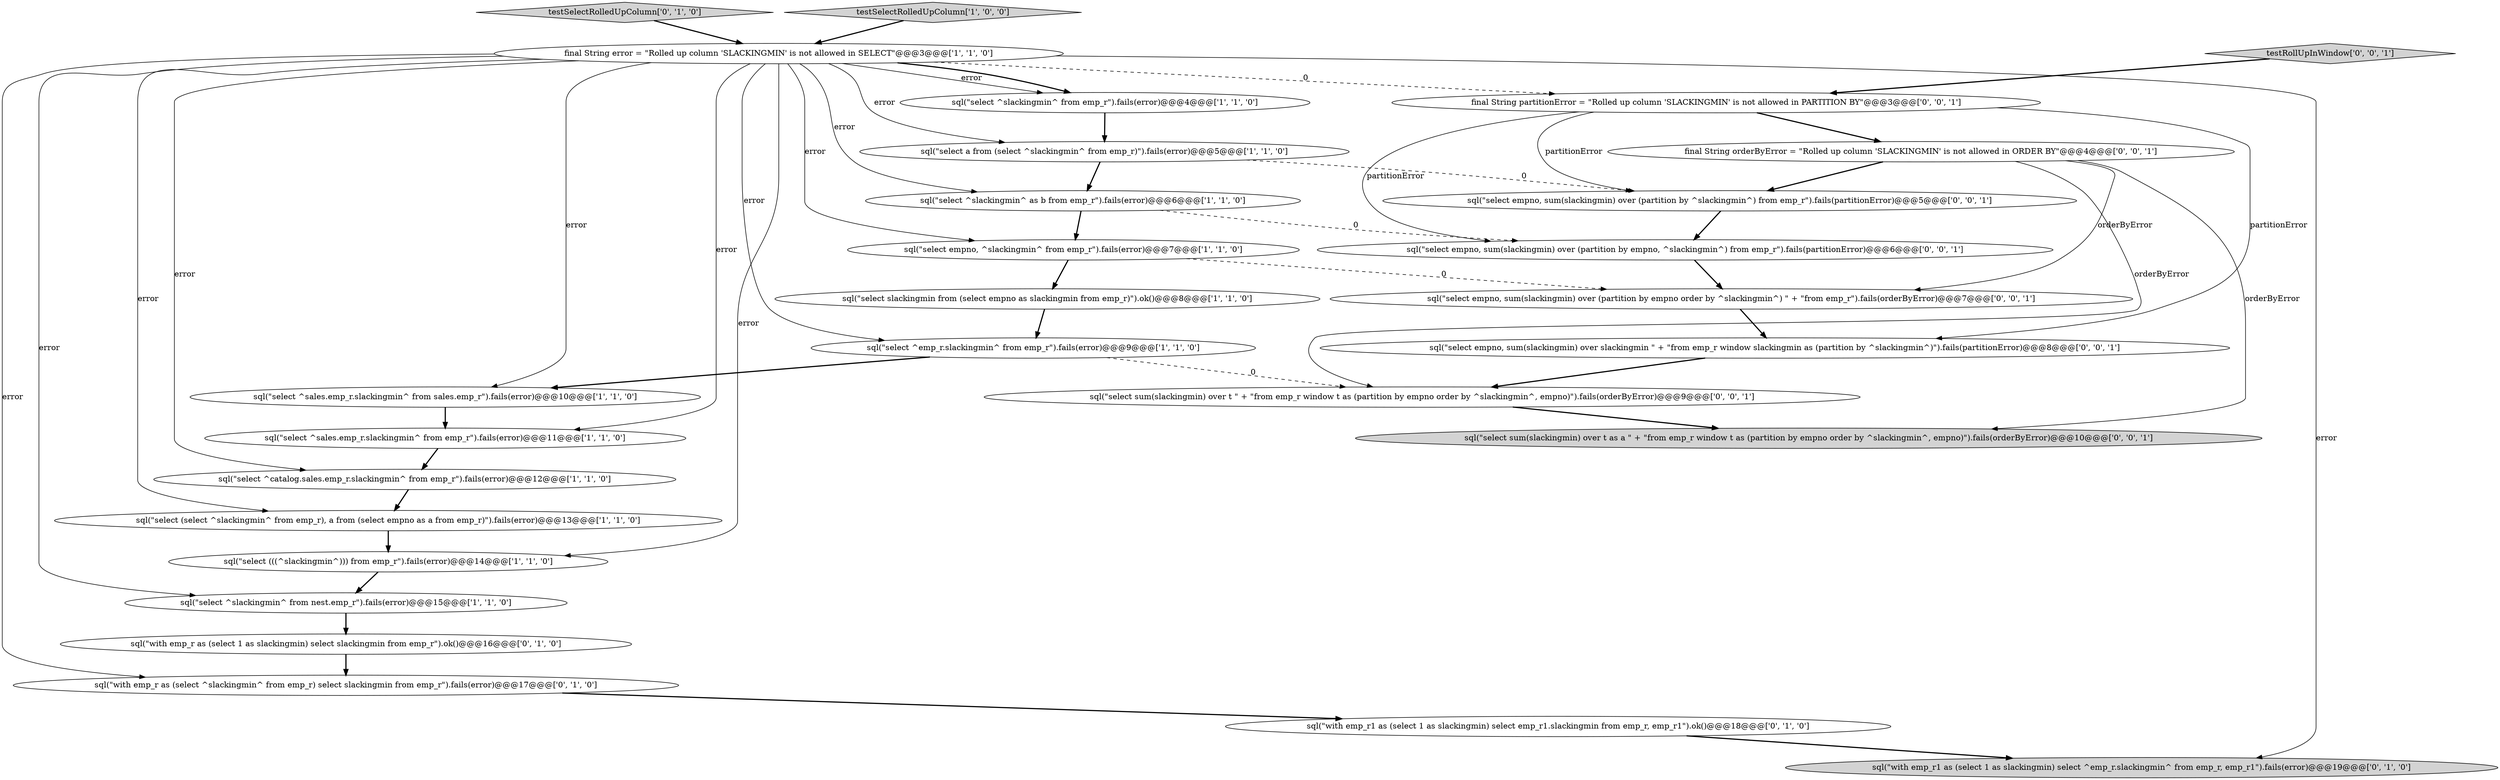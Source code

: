 digraph {
15 [style = filled, label = "testSelectRolledUpColumn['0', '1', '0']", fillcolor = lightgray, shape = diamond image = "AAA0AAABBB2BBB"];
13 [style = filled, label = "sql(\"select slackingmin from (select empno as slackingmin from emp_r)\").ok()@@@8@@@['1', '1', '0']", fillcolor = white, shape = ellipse image = "AAA0AAABBB1BBB"];
27 [style = filled, label = "sql(\"select empno, sum(slackingmin) over (partition by ^slackingmin^) from emp_r\").fails(partitionError)@@@5@@@['0', '0', '1']", fillcolor = white, shape = ellipse image = "AAA0AAABBB3BBB"];
24 [style = filled, label = "sql(\"select empno, sum(slackingmin) over (partition by empno order by ^slackingmin^) \" + \"from emp_r\").fails(orderByError)@@@7@@@['0', '0', '1']", fillcolor = white, shape = ellipse image = "AAA0AAABBB3BBB"];
11 [style = filled, label = "sql(\"select ^slackingmin^ from nest.emp_r\").fails(error)@@@15@@@['1', '1', '0']", fillcolor = white, shape = ellipse image = "AAA0AAABBB1BBB"];
18 [style = filled, label = "sql(\"with emp_r as (select 1 as slackingmin) select slackingmin from emp_r\").ok()@@@16@@@['0', '1', '0']", fillcolor = white, shape = ellipse image = "AAA1AAABBB2BBB"];
6 [style = filled, label = "sql(\"select ^sales.emp_r.slackingmin^ from emp_r\").fails(error)@@@11@@@['1', '1', '0']", fillcolor = white, shape = ellipse image = "AAA0AAABBB1BBB"];
9 [style = filled, label = "sql(\"select ^catalog.sales.emp_r.slackingmin^ from emp_r\").fails(error)@@@12@@@['1', '1', '0']", fillcolor = white, shape = ellipse image = "AAA0AAABBB1BBB"];
14 [style = filled, label = "sql(\"with emp_r1 as (select 1 as slackingmin) select emp_r1.slackingmin from emp_r, emp_r1\").ok()@@@18@@@['0', '1', '0']", fillcolor = white, shape = ellipse image = "AAA1AAABBB2BBB"];
21 [style = filled, label = "final String partitionError = \"Rolled up column 'SLACKINGMIN' is not allowed in PARTITION BY\"@@@3@@@['0', '0', '1']", fillcolor = white, shape = ellipse image = "AAA0AAABBB3BBB"];
23 [style = filled, label = "sql(\"select empno, sum(slackingmin) over slackingmin \" + \"from emp_r window slackingmin as (partition by ^slackingmin^)\").fails(partitionError)@@@8@@@['0', '0', '1']", fillcolor = white, shape = ellipse image = "AAA0AAABBB3BBB"];
7 [style = filled, label = "final String error = \"Rolled up column 'SLACKINGMIN' is not allowed in SELECT\"@@@3@@@['1', '1', '0']", fillcolor = white, shape = ellipse image = "AAA0AAABBB1BBB"];
19 [style = filled, label = "final String orderByError = \"Rolled up column 'SLACKINGMIN' is not allowed in ORDER BY\"@@@4@@@['0', '0', '1']", fillcolor = white, shape = ellipse image = "AAA0AAABBB3BBB"];
22 [style = filled, label = "testRollUpInWindow['0', '0', '1']", fillcolor = lightgray, shape = diamond image = "AAA0AAABBB3BBB"];
3 [style = filled, label = "sql(\"select ^slackingmin^ as b from emp_r\").fails(error)@@@6@@@['1', '1', '0']", fillcolor = white, shape = ellipse image = "AAA0AAABBB1BBB"];
2 [style = filled, label = "sql(\"select ^slackingmin^ from emp_r\").fails(error)@@@4@@@['1', '1', '0']", fillcolor = white, shape = ellipse image = "AAA0AAABBB1BBB"];
26 [style = filled, label = "sql(\"select sum(slackingmin) over t \" + \"from emp_r window t as (partition by empno order by ^slackingmin^, empno)\").fails(orderByError)@@@9@@@['0', '0', '1']", fillcolor = white, shape = ellipse image = "AAA0AAABBB3BBB"];
1 [style = filled, label = "testSelectRolledUpColumn['1', '0', '0']", fillcolor = lightgray, shape = diamond image = "AAA0AAABBB1BBB"];
16 [style = filled, label = "sql(\"with emp_r as (select ^slackingmin^ from emp_r) select slackingmin from emp_r\").fails(error)@@@17@@@['0', '1', '0']", fillcolor = white, shape = ellipse image = "AAA1AAABBB2BBB"];
17 [style = filled, label = "sql(\"with emp_r1 as (select 1 as slackingmin) select ^emp_r.slackingmin^ from emp_r, emp_r1\").fails(error)@@@19@@@['0', '1', '0']", fillcolor = lightgray, shape = ellipse image = "AAA1AAABBB2BBB"];
12 [style = filled, label = "sql(\"select (select ^slackingmin^ from emp_r), a from (select empno as a from emp_r)\").fails(error)@@@13@@@['1', '1', '0']", fillcolor = white, shape = ellipse image = "AAA0AAABBB1BBB"];
5 [style = filled, label = "sql(\"select a from (select ^slackingmin^ from emp_r)\").fails(error)@@@5@@@['1', '1', '0']", fillcolor = white, shape = ellipse image = "AAA0AAABBB1BBB"];
4 [style = filled, label = "sql(\"select empno, ^slackingmin^ from emp_r\").fails(error)@@@7@@@['1', '1', '0']", fillcolor = white, shape = ellipse image = "AAA0AAABBB1BBB"];
10 [style = filled, label = "sql(\"select ^emp_r.slackingmin^ from emp_r\").fails(error)@@@9@@@['1', '1', '0']", fillcolor = white, shape = ellipse image = "AAA0AAABBB1BBB"];
25 [style = filled, label = "sql(\"select empno, sum(slackingmin) over (partition by empno, ^slackingmin^) from emp_r\").fails(partitionError)@@@6@@@['0', '0', '1']", fillcolor = white, shape = ellipse image = "AAA0AAABBB3BBB"];
8 [style = filled, label = "sql(\"select (((^slackingmin^))) from emp_r\").fails(error)@@@14@@@['1', '1', '0']", fillcolor = white, shape = ellipse image = "AAA0AAABBB1BBB"];
20 [style = filled, label = "sql(\"select sum(slackingmin) over t as a \" + \"from emp_r window t as (partition by empno order by ^slackingmin^, empno)\").fails(orderByError)@@@10@@@['0', '0', '1']", fillcolor = lightgray, shape = ellipse image = "AAA0AAABBB3BBB"];
0 [style = filled, label = "sql(\"select ^sales.emp_r.slackingmin^ from sales.emp_r\").fails(error)@@@10@@@['1', '1', '0']", fillcolor = white, shape = ellipse image = "AAA0AAABBB1BBB"];
7->6 [style = solid, label="error"];
21->25 [style = solid, label="partitionError"];
0->6 [style = bold, label=""];
14->17 [style = bold, label=""];
7->16 [style = solid, label="error"];
27->25 [style = bold, label=""];
24->23 [style = bold, label=""];
2->5 [style = bold, label=""];
7->2 [style = solid, label="error"];
7->4 [style = solid, label="error"];
25->24 [style = bold, label=""];
26->20 [style = bold, label=""];
7->9 [style = solid, label="error"];
11->18 [style = bold, label=""];
5->27 [style = dashed, label="0"];
7->0 [style = solid, label="error"];
15->7 [style = bold, label=""];
3->25 [style = dashed, label="0"];
23->26 [style = bold, label=""];
6->9 [style = bold, label=""];
19->27 [style = bold, label=""];
7->11 [style = solid, label="error"];
19->20 [style = solid, label="orderByError"];
8->11 [style = bold, label=""];
7->21 [style = dashed, label="0"];
7->8 [style = solid, label="error"];
21->27 [style = solid, label="partitionError"];
21->19 [style = bold, label=""];
19->24 [style = solid, label="orderByError"];
7->10 [style = solid, label="error"];
16->14 [style = bold, label=""];
7->5 [style = solid, label="error"];
18->16 [style = bold, label=""];
7->17 [style = solid, label="error"];
4->13 [style = bold, label=""];
10->26 [style = dashed, label="0"];
5->3 [style = bold, label=""];
22->21 [style = bold, label=""];
1->7 [style = bold, label=""];
21->23 [style = solid, label="partitionError"];
13->10 [style = bold, label=""];
12->8 [style = bold, label=""];
7->12 [style = solid, label="error"];
3->4 [style = bold, label=""];
10->0 [style = bold, label=""];
9->12 [style = bold, label=""];
7->3 [style = solid, label="error"];
19->26 [style = solid, label="orderByError"];
4->24 [style = dashed, label="0"];
7->2 [style = bold, label=""];
}
